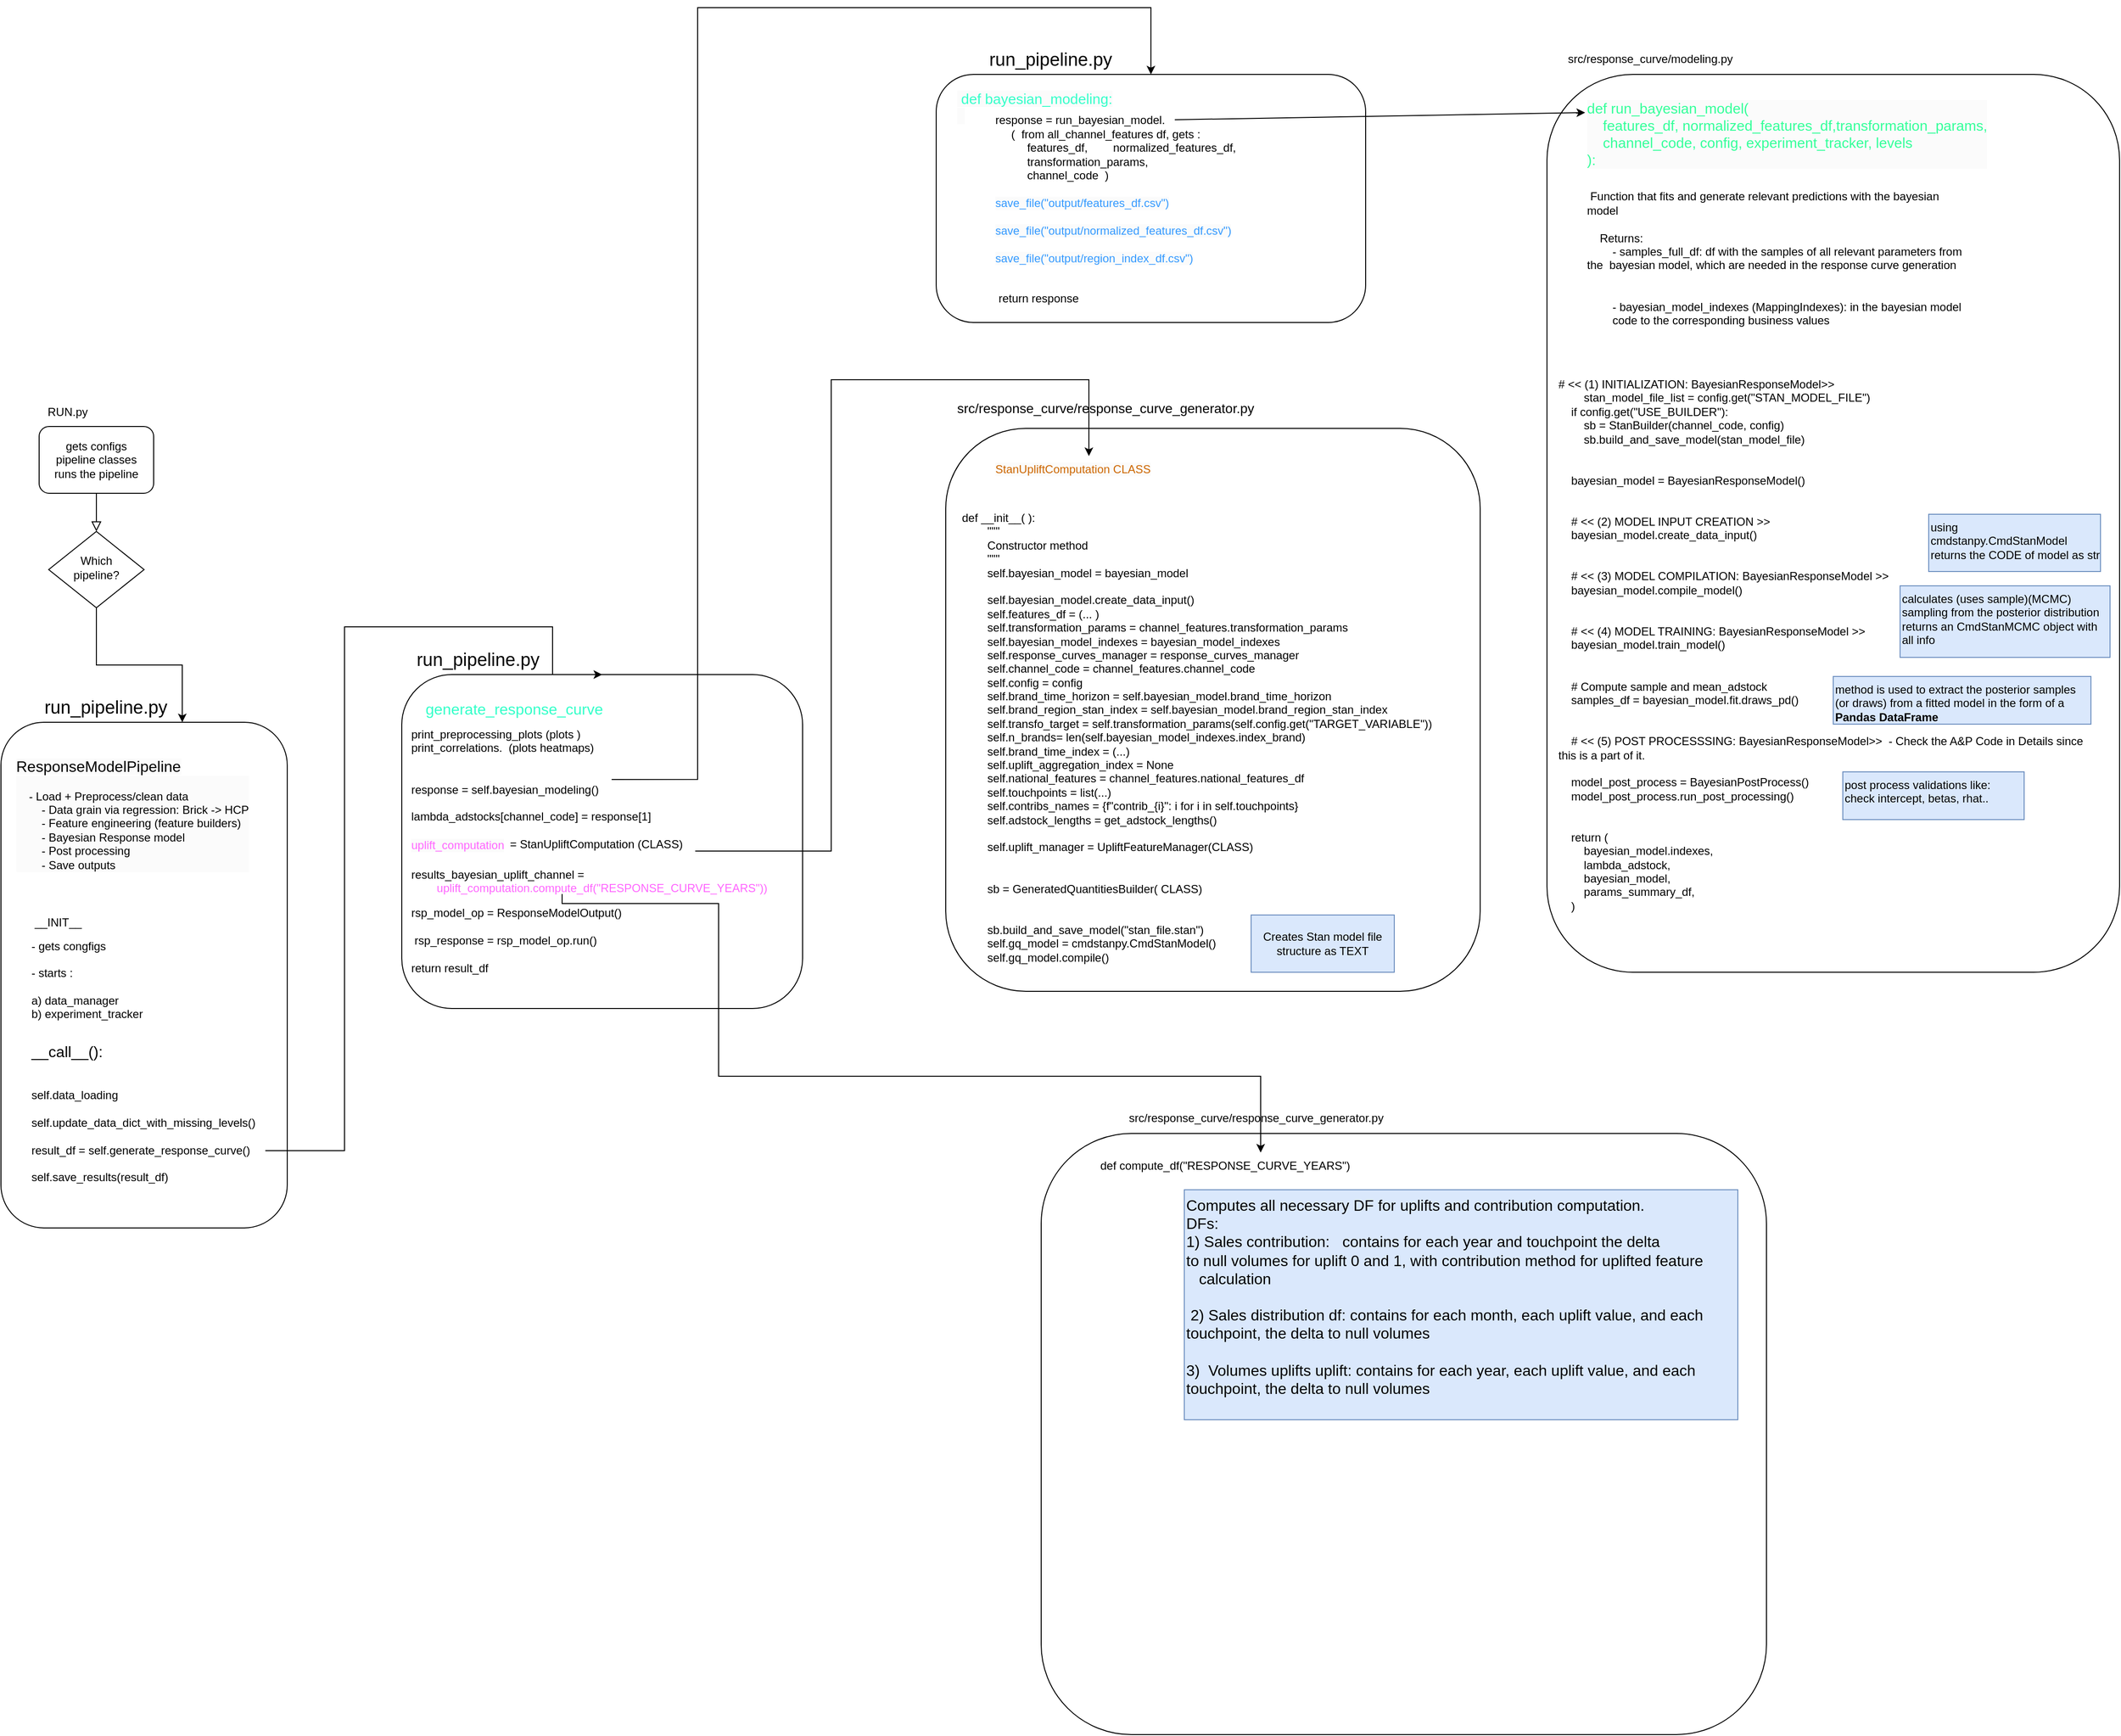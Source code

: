 <mxfile version="24.7.14">
  <diagram id="C5RBs43oDa-KdzZeNtuy" name="Page-1">
    <mxGraphModel dx="989" dy="2658" grid="1" gridSize="10" guides="1" tooltips="1" connect="1" arrows="1" fold="1" page="1" pageScale="1" pageWidth="20000" pageHeight="2000" math="0" shadow="0">
      <root>
        <mxCell id="WIyWlLk6GJQsqaUBKTNV-0" />
        <mxCell id="WIyWlLk6GJQsqaUBKTNV-1" parent="WIyWlLk6GJQsqaUBKTNV-0" />
        <mxCell id="bgpGDWmcntnncIZ7-7qG-19" value="" style="rounded=1;whiteSpace=wrap;html=1;" vertex="1" parent="WIyWlLk6GJQsqaUBKTNV-1">
          <mxGeometry x="1210" y="820" width="760" height="630" as="geometry" />
        </mxCell>
        <mxCell id="bgpGDWmcntnncIZ7-7qG-4" value="" style="rounded=1;whiteSpace=wrap;html=1;" vertex="1" parent="WIyWlLk6GJQsqaUBKTNV-1">
          <mxGeometry x="1110" y="81" width="560" height="590" as="geometry" />
        </mxCell>
        <mxCell id="fa4uJrr_QhnZvR9-6Muc-73" value="" style="rounded=1;whiteSpace=wrap;html=1;" parent="WIyWlLk6GJQsqaUBKTNV-1" vertex="1">
          <mxGeometry x="1740" y="-290" width="600" height="941" as="geometry" />
        </mxCell>
        <mxCell id="WIyWlLk6GJQsqaUBKTNV-2" value="" style="rounded=0;html=1;jettySize=auto;orthogonalLoop=1;fontSize=11;endArrow=block;endFill=0;endSize=8;strokeWidth=1;shadow=0;labelBackgroundColor=none;edgeStyle=orthogonalEdgeStyle;" parent="WIyWlLk6GJQsqaUBKTNV-1" source="WIyWlLk6GJQsqaUBKTNV-3" target="WIyWlLk6GJQsqaUBKTNV-6" edge="1">
          <mxGeometry relative="1" as="geometry" />
        </mxCell>
        <mxCell id="WIyWlLk6GJQsqaUBKTNV-3" value="gets configs&lt;div&gt;pipeline classes&lt;/div&gt;&lt;div&gt;runs the pipeline&lt;/div&gt;" style="rounded=1;whiteSpace=wrap;html=1;fontSize=12;glass=0;strokeWidth=1;shadow=0;" parent="WIyWlLk6GJQsqaUBKTNV-1" vertex="1">
          <mxGeometry x="160" y="79" width="120" height="70" as="geometry" />
        </mxCell>
        <mxCell id="fa4uJrr_QhnZvR9-6Muc-9" value="" style="edgeStyle=orthogonalEdgeStyle;rounded=0;orthogonalLoop=1;jettySize=auto;html=1;" parent="WIyWlLk6GJQsqaUBKTNV-1" source="WIyWlLk6GJQsqaUBKTNV-6" target="WIyWlLk6GJQsqaUBKTNV-7" edge="1">
          <mxGeometry relative="1" as="geometry">
            <Array as="points">
              <mxPoint x="220" y="329" />
              <mxPoint x="310" y="329" />
            </Array>
          </mxGeometry>
        </mxCell>
        <mxCell id="WIyWlLk6GJQsqaUBKTNV-6" value="Which&lt;div&gt;&amp;nbsp;pipeline?&amp;nbsp;&lt;/div&gt;" style="rhombus;whiteSpace=wrap;html=1;shadow=0;fontFamily=Helvetica;fontSize=12;align=center;strokeWidth=1;spacing=6;spacingTop=-4;" parent="WIyWlLk6GJQsqaUBKTNV-1" vertex="1">
          <mxGeometry x="170" y="189" width="100" height="80" as="geometry" />
        </mxCell>
        <mxCell id="WIyWlLk6GJQsqaUBKTNV-7" value="" style="rounded=1;whiteSpace=wrap;html=1;fontSize=12;glass=0;strokeWidth=1;shadow=0;" parent="WIyWlLk6GJQsqaUBKTNV-1" vertex="1">
          <mxGeometry x="120" y="389" width="300" height="530" as="geometry" />
        </mxCell>
        <mxCell id="fa4uJrr_QhnZvR9-6Muc-4" value="RUN.py" style="text;html=1;align=center;verticalAlign=middle;whiteSpace=wrap;rounded=0;" parent="WIyWlLk6GJQsqaUBKTNV-1" vertex="1">
          <mxGeometry x="160" y="49" width="60" height="30" as="geometry" />
        </mxCell>
        <mxCell id="fa4uJrr_QhnZvR9-6Muc-8" value="&lt;font style=&quot;forced-color-adjust: none; color: rgb(0, 0, 0); font-family: Helvetica; font-style: normal; font-variant-ligatures: normal; font-variant-caps: normal; font-weight: 400; letter-spacing: normal; orphans: 2; text-align: center; text-indent: 0px; text-transform: none; widows: 2; word-spacing: 0px; -webkit-text-stroke-width: 0px; white-space: normal; background-color: rgb(251, 251, 251); text-decoration-thickness: initial; text-decoration-style: initial; text-decoration-color: initial; font-size: 16px;&quot;&gt;ResponseModelPipeline&lt;/font&gt;&lt;div style=&quot;forced-color-adjust: none; color: rgb(0, 0, 0); font-family: Helvetica; font-size: 12px; font-style: normal; font-variant-ligatures: normal; font-variant-caps: normal; font-weight: 400; letter-spacing: normal; orphans: 2; text-align: center; text-indent: 0px; text-transform: none; widows: 2; word-spacing: 0px; -webkit-text-stroke-width: 0px; white-space: normal; background-color: rgb(251, 251, 251); text-decoration-thickness: initial; text-decoration-style: initial; text-decoration-color: initial;&quot;&gt;&lt;div style=&quot;forced-color-adjust: none; text-align: left;&quot;&gt;&lt;span style=&quot;forced-color-adjust: none; white-space: pre;&quot;&gt;&lt;span style=&quot;white-space: pre;&quot;&gt;&amp;nbsp;&amp;nbsp;&amp;nbsp;&amp;nbsp;&lt;/span&gt;&lt;/span&gt;&lt;/div&gt;&lt;div style=&quot;forced-color-adjust: none; text-align: left;&quot;&gt;&lt;span style=&quot;forced-color-adjust: none; white-space: pre;&quot;&gt;&lt;span style=&quot;white-space: pre;&quot;&gt;&amp;nbsp;&amp;nbsp;&amp;nbsp;&amp;nbsp;&lt;/span&gt;&lt;/span&gt;- Load + Preprocess/clean data&lt;/div&gt;&lt;div style=&quot;forced-color-adjust: none; text-align: left;&quot;&gt;&amp;nbsp; &amp;nbsp; &amp;nbsp; &amp;nbsp; - Data grain via regression: Brick -&amp;gt; HCP&lt;/div&gt;&lt;div style=&quot;forced-color-adjust: none; text-align: left;&quot;&gt;&amp;nbsp; &amp;nbsp; &amp;nbsp; &amp;nbsp; - Feature engineering (feature builders)&lt;/div&gt;&lt;div style=&quot;forced-color-adjust: none; text-align: left;&quot;&gt;&amp;nbsp; &amp;nbsp; &amp;nbsp; &amp;nbsp; - Bayesian Response model&lt;/div&gt;&lt;div style=&quot;forced-color-adjust: none; text-align: left;&quot;&gt;&amp;nbsp; &amp;nbsp; &amp;nbsp; &amp;nbsp; - Post processing&lt;/div&gt;&lt;div style=&quot;forced-color-adjust: none; text-align: left;&quot;&gt;&amp;nbsp; &amp;nbsp; &amp;nbsp; &amp;nbsp; - Save outputs&lt;/div&gt;&lt;/div&gt;" style="text;whiteSpace=wrap;html=1;" parent="WIyWlLk6GJQsqaUBKTNV-1" vertex="1">
          <mxGeometry x="134" y="419" width="280" height="140" as="geometry" />
        </mxCell>
        <mxCell id="fa4uJrr_QhnZvR9-6Muc-11" value="__INIT__" style="text;html=1;align=center;verticalAlign=middle;whiteSpace=wrap;rounded=0;" parent="WIyWlLk6GJQsqaUBKTNV-1" vertex="1">
          <mxGeometry x="150" y="584" width="60" height="30" as="geometry" />
        </mxCell>
        <mxCell id="fa4uJrr_QhnZvR9-6Muc-12" value="&lt;div&gt;&lt;br&gt;&lt;/div&gt;&lt;div&gt;- gets congfigs&lt;/div&gt;&lt;div&gt;&lt;br&gt;&lt;/div&gt;&lt;div&gt;- starts :&lt;/div&gt;&lt;div&gt;&lt;br&gt;&lt;/div&gt;&lt;div&gt;a) data_manager&lt;/div&gt;&lt;div&gt;b) experiment_tracker&lt;/div&gt;" style="text;html=1;align=left;verticalAlign=middle;whiteSpace=wrap;rounded=0;" parent="WIyWlLk6GJQsqaUBKTNV-1" vertex="1">
          <mxGeometry x="150" y="614" width="140" height="75" as="geometry" />
        </mxCell>
        <mxCell id="fa4uJrr_QhnZvR9-6Muc-16" value="&lt;font style=&quot;font-size: 16px;&quot;&gt;__call__():&lt;/font&gt;&lt;div&gt;&lt;font style=&quot;font-size: 12px;&quot;&gt;&lt;br&gt;&lt;/font&gt;&lt;/div&gt;&lt;div&gt;&lt;font style=&quot;font-size: 12px;&quot;&gt;&lt;br&gt;&lt;/font&gt;&lt;/div&gt;&lt;div&gt;&lt;font style=&quot;font-size: 12px;&quot;&gt;self.data_loading&amp;nbsp;&lt;/font&gt;&lt;/div&gt;&lt;div&gt;&lt;font style=&quot;font-size: 12px;&quot;&gt;&lt;br&gt;&lt;/font&gt;&lt;/div&gt;&lt;div&gt;&lt;font style=&quot;font-size: 12px;&quot;&gt;self.update_data_dict_with_missing_levels()&lt;/font&gt;&lt;/div&gt;&lt;div&gt;&lt;font style=&quot;font-size: 12px;&quot;&gt;&lt;br&gt;&lt;/font&gt;&lt;/div&gt;&lt;div&gt;&lt;font style=&quot;&quot;&gt;&lt;div style=&quot;&quot;&gt;result_df = self.generate_response_curve()&lt;/div&gt;&lt;div style=&quot;&quot;&gt;&lt;br&gt;&lt;/div&gt;&lt;div style=&quot;&quot;&gt;self.save_results(result_df)&lt;/div&gt;&lt;/font&gt;&lt;/div&gt;" style="text;html=1;align=left;verticalAlign=middle;whiteSpace=wrap;rounded=0;" parent="WIyWlLk6GJQsqaUBKTNV-1" vertex="1">
          <mxGeometry x="150" y="719" width="260" height="160" as="geometry" />
        </mxCell>
        <mxCell id="fa4uJrr_QhnZvR9-6Muc-17" value="&lt;font style=&quot;font-size: 19px;&quot;&gt;run_pipeline.py&lt;/font&gt;" style="text;html=1;align=center;verticalAlign=middle;whiteSpace=wrap;rounded=0;" parent="WIyWlLk6GJQsqaUBKTNV-1" vertex="1">
          <mxGeometry x="200" y="359" width="60" height="30" as="geometry" />
        </mxCell>
        <mxCell id="fa4uJrr_QhnZvR9-6Muc-56" value="" style="rounded=1;whiteSpace=wrap;html=1;" parent="WIyWlLk6GJQsqaUBKTNV-1" vertex="1">
          <mxGeometry x="540" y="339" width="420" height="350" as="geometry" />
        </mxCell>
        <mxCell id="fa4uJrr_QhnZvR9-6Muc-57" value="generate_response_curve" style="text;whiteSpace=wrap;fontSize=16;fontColor=#33FFC9;" parent="WIyWlLk6GJQsqaUBKTNV-1" vertex="1">
          <mxGeometry x="562.5" y="359" width="270" height="40" as="geometry" />
        </mxCell>
        <UserObject label="" link="save_file(&quot;output/features_df.csv&quot;&#xa;save_file(&quot;output/normalized_features_df.csv&quot;&#xa;save_file(&quot;output/region_index_df.csv&quot;" id="fa4uJrr_QhnZvR9-6Muc-61">
          <mxCell style="edgeStyle=orthogonalEdgeStyle;rounded=0;orthogonalLoop=1;jettySize=auto;html=1;entryX=0.5;entryY=0;entryDx=0;entryDy=0;" parent="WIyWlLk6GJQsqaUBKTNV-1" target="fa4uJrr_QhnZvR9-6Muc-56" edge="1">
            <mxGeometry x="-0.001" relative="1" as="geometry">
              <mxPoint x="397" y="838" as="sourcePoint" />
              <mxPoint x="320" y="399" as="targetPoint" />
              <Array as="points">
                <mxPoint x="480" y="838" />
                <mxPoint x="480" y="289" />
                <mxPoint x="698" y="289" />
              </Array>
              <mxPoint as="offset" />
            </mxGeometry>
          </mxCell>
        </UserObject>
        <mxCell id="fa4uJrr_QhnZvR9-6Muc-62" value="print_preprocessing_plots (plots )&lt;div&gt;print_correlations.&amp;nbsp; (plots heatmaps)&lt;br&gt;&lt;/div&gt;&lt;div&gt;&lt;br&gt;&lt;/div&gt;&lt;div&gt;&lt;br&gt;&lt;/div&gt;&lt;div&gt;response = self.bayesian_modeling()&lt;br&gt;&lt;/div&gt;&lt;div&gt;&lt;span style=&quot;white-space: pre;&quot;&gt;&#x9;&lt;/span&gt;&lt;br&gt;&lt;/div&gt;&lt;div&gt;&lt;span style=&quot;background-color: initial;&quot;&gt;lambda_adstocks[channel_code] = response[1]&lt;/span&gt;&lt;br&gt;&lt;/div&gt;&lt;div&gt;&lt;div&gt;&lt;br&gt;&lt;/div&gt;&lt;div&gt;&amp;nbsp; &amp;nbsp; &amp;nbsp; &amp;nbsp; &amp;nbsp; &amp;nbsp; &amp;nbsp; &amp;nbsp; &amp;nbsp; &amp;nbsp; &amp;nbsp; &amp;nbsp; &amp;nbsp; &amp;nbsp; &amp;nbsp; &amp;nbsp;= StanUpliftComputation (CLASS)&lt;/div&gt;&lt;/div&gt;&lt;div&gt;&lt;br&gt;&lt;/div&gt;&lt;div&gt;&lt;div&gt;&lt;br&gt;&lt;/div&gt;&lt;/div&gt;&lt;div&gt;&lt;br&gt;&lt;/div&gt;&lt;div&gt;&lt;br&gt;&lt;/div&gt;&lt;div&gt;rsp_model_op = ResponseModelOutput()&lt;br&gt;&lt;/div&gt;&lt;div&gt;&lt;br&gt;&lt;/div&gt;&lt;div&gt;&amp;nbsp;rsp_response = rsp_model_op.run()&lt;br&gt;&lt;/div&gt;&lt;div&gt;&lt;br&gt;&lt;/div&gt;&lt;div&gt;return result_df&lt;br&gt;&lt;/div&gt;" style="text;html=1;align=left;verticalAlign=middle;whiteSpace=wrap;rounded=0;" parent="WIyWlLk6GJQsqaUBKTNV-1" vertex="1">
          <mxGeometry x="547.5" y="389" width="300" height="270" as="geometry" />
        </mxCell>
        <mxCell id="fa4uJrr_QhnZvR9-6Muc-64" value="" style="rounded=1;whiteSpace=wrap;html=1;" parent="WIyWlLk6GJQsqaUBKTNV-1" vertex="1">
          <mxGeometry x="1100" y="-290" width="450" height="260" as="geometry" />
        </mxCell>
        <UserObject label="  &#xa;response = run_bayesian_model. &#xa;     (  from all_channel_features df, gets :&#xa;          features_df,        normalized_features_df,&#xa;          transformation_params,&#xa;          channel_code  )&#xa;&#xa;&#xa;&#xa;&#xa;&#xa;&#xa;&#xa;     &#xa; return response" link="response = run_bayesian_model(&#xa;            all_channel_features[channel_code].features_df,&#xa;            all_channel_features[channel_code].normalized_features_df,&#xa;            all_channel_features[channel_code].transformation_params,&#xa;            all_channel_features[channel_code].channel_code,&#xa;            self.config,&#xa;            self.experiment_tracker,&#xa;            level,&#xa;        )&#xa;&#xa;&#xa;        save_file(&#xa;            data=all_channel_features[channel_code].features_df,&#xa;            file_name=f&#39;{&quot;output/features_df.csv&quot;}&#39;,&#xa;            experiment_tracker=self.experiment_tracker,&#xa;            mlflow_directory=channel_code&#xa;            if level is None&#xa;            else osp.join(level[&quot;speciality&quot;], level[&quot;segment_code&quot;], level[&quot;segment_value&quot;]),&#xa;        )&#xa;        save_file(&#xa;            data=all_channel_features[channel_code].normalized_features_df,&#xa;            file_name=f&#39;{&quot;output/normalized_features_df.csv&quot;}&#39;,&#xa;            experiment_tracker=self.experiment_tracker,&#xa;            mlflow_directory=channel_code&#xa;            if level is None&#xa;            else osp.join(level[&quot;speciality&quot;], level[&quot;segment_code&quot;], level[&quot;segment_value&quot;]),&#xa;        )&#xa;        save_file(&#xa;            data=response[0].region_index_df,&#xa;            file_name=f&#39;{&quot;output/region_index_df.csv&quot;}&#39;,&#xa;            experiment_tracker=self.experiment_tracker,&#xa;            mlflow_directory=channel_code&#xa;            if level is None&#xa;            else osp.join(level[&quot;speciality&quot;], level[&quot;segment_code&quot;], level[&quot;segment_value&quot;]),&#xa;        )&#xa;        return response" id="fa4uJrr_QhnZvR9-6Muc-63">
          <mxCell style="text;whiteSpace=wrap;" parent="WIyWlLk6GJQsqaUBKTNV-1" vertex="1">
            <mxGeometry x="1160" y="-270" width="380" height="240" as="geometry" />
          </mxCell>
        </UserObject>
        <UserObject label="" id="fa4uJrr_QhnZvR9-6Muc-66">
          <mxCell style="edgeStyle=orthogonalEdgeStyle;rounded=0;orthogonalLoop=1;jettySize=auto;html=1;entryX=0.5;entryY=0;entryDx=0;entryDy=0;exitX=0.708;exitY=0.222;exitDx=0;exitDy=0;exitPerimeter=0;" parent="WIyWlLk6GJQsqaUBKTNV-1" source="fa4uJrr_QhnZvR9-6Muc-62" target="fa4uJrr_QhnZvR9-6Muc-64" edge="1">
            <mxGeometry x="-0.001" relative="1" as="geometry">
              <mxPoint x="850" y="779" as="sourcePoint" />
              <mxPoint x="1240.5" y="429.47" as="targetPoint" />
              <Array as="points">
                <mxPoint x="850" y="449" />
                <mxPoint x="850" y="-360" />
                <mxPoint x="1325" y="-360" />
              </Array>
              <mxPoint as="offset" />
            </mxGeometry>
          </mxCell>
        </UserObject>
        <mxCell id="fa4uJrr_QhnZvR9-6Muc-68" value=" &#xa; Function that fits and generate relevant predictions with the bayesian model&#xa;&#xa;    Returns:&#xa;        - samples_full_df: df with the samples of all relevant parameters from the  bayesian model, which are needed in the response curve generation&#xa;&#xa;&#xa;        - bayesian_model_indexes (MappingIndexes): in the bayesian model&#xa;        code to the corresponding business values &#xa;&#xa;&#xa;&#xa;&#xa;&#xa;" style="text;whiteSpace=wrap;" parent="WIyWlLk6GJQsqaUBKTNV-1" vertex="1">
          <mxGeometry x="1780" y="-190" width="400" height="191" as="geometry" />
        </mxCell>
        <UserObject label="src/response_curve/modeling.py" link="src/response_curve/modeling.py" id="fa4uJrr_QhnZvR9-6Muc-69">
          <mxCell style="text;whiteSpace=wrap;" parent="WIyWlLk6GJQsqaUBKTNV-1" vertex="1">
            <mxGeometry x="1760" y="-320" width="210" height="40" as="geometry" />
          </mxCell>
        </UserObject>
        <mxCell id="fa4uJrr_QhnZvR9-6Muc-70" value="&lt;font style=&quot;font-size: 19px;&quot;&gt;run_pipeline.py&lt;/font&gt;" style="text;html=1;align=center;verticalAlign=middle;whiteSpace=wrap;rounded=0;" parent="WIyWlLk6GJQsqaUBKTNV-1" vertex="1">
          <mxGeometry x="590" y="309" width="60" height="30" as="geometry" />
        </mxCell>
        <mxCell id="fa4uJrr_QhnZvR9-6Muc-71" value="&lt;font style=&quot;font-size: 19px;&quot;&gt;run_pipeline.py&lt;/font&gt;" style="text;html=1;align=center;verticalAlign=middle;whiteSpace=wrap;rounded=0;" parent="WIyWlLk6GJQsqaUBKTNV-1" vertex="1">
          <mxGeometry x="1190" y="-320" width="60" height="30" as="geometry" />
        </mxCell>
        <mxCell id="fa4uJrr_QhnZvR9-6Muc-72" value="&lt;font color=&quot;#33ffc9&quot; style=&quot;font-size: 15px;&quot;&gt;&lt;span style=&quot;font-family: Helvetica; font-style: normal; font-variant-ligatures: normal; font-variant-caps: normal; font-weight: 400; letter-spacing: normal; orphans: 2; text-align: left; text-indent: 0px; text-transform: none; widows: 2; word-spacing: 0px; -webkit-text-stroke-width: 0px; white-space: normal; background-color: rgb(251, 251, 251); text-decoration-thickness: initial; text-decoration-style: initial; text-decoration-color: initial; float: none; display: inline !important;&quot;&gt;&amp;nbsp;def bayesian_modeling:&lt;/span&gt;&lt;br style=&quot;forced-color-adjust: none; padding: 0px; margin: 0px; font-family: Helvetica; font-style: normal; font-variant-ligatures: normal; font-variant-caps: normal; font-weight: 400; letter-spacing: normal; orphans: 2; text-align: left; text-indent: 0px; text-transform: none; widows: 2; word-spacing: 0px; -webkit-text-stroke-width: 0px; white-space: normal; background-color: rgb(251, 251, 251); text-decoration-thickness: initial; text-decoration-style: initial; text-decoration-color: initial;&quot;&gt;&lt;span style=&quot;forced-color-adjust: none; padding: 0px; margin: 0px; font-family: Helvetica; font-style: normal; font-variant-ligatures: normal; font-variant-caps: normal; font-weight: 400; letter-spacing: normal; orphans: 2; text-align: left; text-indent: 0px; text-transform: none; widows: 2; word-spacing: 0px; -webkit-text-stroke-width: 0px; background-color: rgb(251, 251, 251); text-decoration-thickness: initial; text-decoration-style: initial; text-decoration-color: initial; white-space: pre;&quot;&gt;&amp;nbsp;&amp;nbsp;&lt;/span&gt;&lt;/font&gt;" style="text;whiteSpace=wrap;html=1;" parent="WIyWlLk6GJQsqaUBKTNV-1" vertex="1">
          <mxGeometry x="1120" y="-280" width="230" height="50" as="geometry" />
        </mxCell>
        <mxCell id="fa4uJrr_QhnZvR9-6Muc-74" value="&lt;div style=&quot;forced-color-adjust: none; padding: 0px; margin: 0px; font-family: Helvetica; font-style: normal; font-variant-ligatures: normal; font-variant-caps: normal; font-weight: 400; letter-spacing: normal; orphans: 2; text-align: left; text-indent: 0px; text-transform: none; widows: 2; word-spacing: 0px; -webkit-text-stroke-width: 0px; white-space: normal; background-color: rgb(251, 251, 251); text-decoration-thickness: initial; text-decoration-style: initial; text-decoration-color: initial; font-size: 15px;&quot;&gt;&lt;font color=&quot;#33ff99&quot; style=&quot;font-size: 15px;&quot;&gt;def run_bayesian_model(&lt;/font&gt;&lt;/div&gt;&lt;div style=&quot;forced-color-adjust: none; padding: 0px; margin: 0px; font-family: Helvetica; font-style: normal; font-variant-ligatures: normal; font-variant-caps: normal; font-weight: 400; letter-spacing: normal; orphans: 2; text-align: left; text-indent: 0px; text-transform: none; widows: 2; word-spacing: 0px; -webkit-text-stroke-width: 0px; white-space: normal; background-color: rgb(251, 251, 251); text-decoration-thickness: initial; text-decoration-style: initial; text-decoration-color: initial; font-size: 15px;&quot;&gt;&lt;font color=&quot;#33ff99&quot; style=&quot;font-size: 15px;&quot;&gt;&amp;nbsp; &amp;nbsp; features_df, normalized_features_df,transformation_params,&lt;/font&gt;&lt;/div&gt;&lt;div style=&quot;forced-color-adjust: none; padding: 0px; margin: 0px; font-family: Helvetica; font-style: normal; font-variant-ligatures: normal; font-variant-caps: normal; font-weight: 400; letter-spacing: normal; orphans: 2; text-align: left; text-indent: 0px; text-transform: none; widows: 2; word-spacing: 0px; -webkit-text-stroke-width: 0px; white-space: normal; background-color: rgb(251, 251, 251); text-decoration-thickness: initial; text-decoration-style: initial; text-decoration-color: initial; font-size: 15px;&quot;&gt;&lt;font color=&quot;#33ff99&quot; style=&quot;font-size: 15px;&quot;&gt;&amp;nbsp; &amp;nbsp; channel_code, config, experiment_tracker, levels&lt;/font&gt;&lt;/div&gt;&lt;div style=&quot;forced-color-adjust: none; padding: 0px; margin: 0px; font-family: Helvetica; font-style: normal; font-variant-ligatures: normal; font-variant-caps: normal; font-weight: 400; letter-spacing: normal; orphans: 2; text-align: left; text-indent: 0px; text-transform: none; widows: 2; word-spacing: 0px; -webkit-text-stroke-width: 0px; white-space: normal; background-color: rgb(251, 251, 251); text-decoration-thickness: initial; text-decoration-style: initial; text-decoration-color: initial; font-size: 15px;&quot;&gt;&lt;font color=&quot;#33ff99&quot; style=&quot;font-size: 15px;&quot;&gt;):&lt;/font&gt;&lt;/div&gt;" style="text;whiteSpace=wrap;html=1;" parent="WIyWlLk6GJQsqaUBKTNV-1" vertex="1">
          <mxGeometry x="1780" y="-270" width="480" height="80" as="geometry" />
        </mxCell>
        <UserObject label="# &lt;&lt; (1) INITIALIZATION: BayesianResponseModel&gt;&gt;&#xa;        stan_model_file_list = config.get(&quot;STAN_MODEL_FILE&quot;)&#xa;    if config.get(&quot;USE_BUILDER&quot;):&#xa;        sb = StanBuilder(channel_code, config)&#xa;        sb.build_and_save_model(stan_model_file)&#xa;&#xa;&#xa;    bayesian_model = BayesianResponseModel()&#xa;&#xa;&#xa;    # &lt;&lt; (2) MODEL INPUT CREATION &gt;&gt;&#xa;    bayesian_model.create_data_input()&#xa;&#xa;&#xa;    # &lt;&lt; (3) MODEL COMPILATION: BayesianResponseModel &gt;&gt;&#xa;    bayesian_model.compile_model()&#xa;&#xa;&#xa;    # &lt;&lt; (4) MODEL TRAINING: BayesianResponseModel &gt;&gt;&#xa;    bayesian_model.train_model()&#xa;&#xa;&#xa;    # Compute sample and mean_adstock&#xa;    samples_df = bayesian_model.fit.draws_pd()&#xa;&#xa;&#xa;    # &lt;&lt; (5) POST PROCESSSING: BayesianResponseModel&gt;&gt;  - Check the A&amp;P Code in Details since this is a part of it.&#xa;  &#xa;    model_post_process = BayesianPostProcess()&#xa;    model_post_process.run_post_processing()&#xa;&#xa;&#xa;    return (&#xa;        bayesian_model.indexes,&#xa;        lambda_adstock,&#xa;        bayesian_model,&#xa;        params_summary_df,&#xa;    )" link="# &lt;&lt; (1) INITIALIZATION: BayesianResponseModel&gt;&gt;&#xa;        stan_model_file_list = config.get(&quot;STAN_MODEL_FILE&quot;)&#xa;    if config.get(&quot;USE_BUILDER&quot;):&#xa;        sb = StanBuilder(channel_code, config)&#xa;        sb.build_and_save_model(stan_model_file)&#xa;&#xa;&#xa;    bayesian_model = BayesianResponseModel()&#xa;&#xa;&#xa;    # &lt;&lt; (2) MODEL INPUT CREATION &gt;&gt;&#xa;    bayesian_model.create_data_input()&#xa;&#xa;&#xa;    # &lt;&lt; (3) MODEL COMPILATION: BayesianResponseModel &gt;&gt;&#xa;    bayesian_model.compile_model()&#xa;&#xa;&#xa;    # &lt;&lt; (4) MODEL TRAINING: BayesianResponseModel &gt;&gt;&#xa;    bayesian_model.train_model()&#xa;&#xa;&#xa;    # Compute sample and mean_adstock&#xa;    samples_df = bayesian_model.fit.draws_pd()&#xa;&#xa;&#xa;    # &lt;&lt; (5) POST PROCESSSING: BayesianResponseModel&gt;&gt;  - Check the A&amp;P Code in Details since this is a part of it.&#xa;  &#xa;    model_post_process = BayesianPostProcess()&#xa;    model_post_process.run_post_processing()&#xa;    return (&#xa;        bayesian_model.indexes,&#xa;        lambda_adstock,&#xa;        bayesian_model,&#xa;        params_summary_df,&#xa;    )" id="fa4uJrr_QhnZvR9-6Muc-75">
          <mxCell style="text;whiteSpace=wrap;" parent="WIyWlLk6GJQsqaUBKTNV-1" vertex="1">
            <mxGeometry x="1750" y="21" width="560" height="560" as="geometry" />
          </mxCell>
        </UserObject>
        <mxCell id="fa4uJrr_QhnZvR9-6Muc-76" value="using &#xa;cmdstanpy.CmdStanModel&#xa;returns the CODE of model as str" style="text;whiteSpace=wrap;fillColor=#dae8fc;strokeColor=#6c8ebf;" parent="WIyWlLk6GJQsqaUBKTNV-1" vertex="1">
          <mxGeometry x="2140" y="171" width="180" height="60" as="geometry" />
        </mxCell>
        <mxCell id="fa4uJrr_QhnZvR9-6Muc-77" value="&lt;div&gt;calculates (uses sample)&lt;span style=&quot;background-color: initial;&quot;&gt;(MCMC)&amp;nbsp;&lt;/span&gt;&lt;/div&gt;&lt;div&gt;&lt;span style=&quot;background-color: initial;&quot;&gt;sampling from the posterior distribution&lt;/span&gt;&lt;/div&gt;&lt;div&gt;&lt;span style=&quot;background-color: initial;&quot;&gt;returns an&amp;nbsp;&lt;/span&gt;&lt;span style=&quot;background-color: initial;&quot;&gt;CmdStanMCMC object with all info&lt;/span&gt;&lt;/div&gt;" style="text;whiteSpace=wrap;html=1;fillColor=#dae8fc;strokeColor=#6c8ebf;" parent="WIyWlLk6GJQsqaUBKTNV-1" vertex="1">
          <mxGeometry x="2110" y="246" width="220" height="75" as="geometry" />
        </mxCell>
        <mxCell id="fa4uJrr_QhnZvR9-6Muc-79" value="method is used to extract the posterior samples (or draws) from a fitted model in the form of a &lt;strong&gt;Pandas DataFrame&lt;/strong&gt;" style="text;whiteSpace=wrap;html=1;fillColor=#dae8fc;strokeColor=#6c8ebf;" parent="WIyWlLk6GJQsqaUBKTNV-1" vertex="1">
          <mxGeometry x="2040" y="341" width="270" height="50" as="geometry" />
        </mxCell>
        <mxCell id="fa4uJrr_QhnZvR9-6Muc-81" value="" style="endArrow=classic;html=1;rounded=0;entryX=0;entryY=0.25;entryDx=0;entryDy=0;exitX=1;exitY=0.75;exitDx=0;exitDy=0;" parent="WIyWlLk6GJQsqaUBKTNV-1" source="fa4uJrr_QhnZvR9-6Muc-72" target="fa4uJrr_QhnZvR9-6Muc-74" edge="1">
          <mxGeometry width="50" height="50" relative="1" as="geometry">
            <mxPoint x="1390" y="-229" as="sourcePoint" />
            <mxPoint x="1440" y="-279" as="targetPoint" />
          </mxGeometry>
        </mxCell>
        <mxCell id="bgpGDWmcntnncIZ7-7qG-0" value="post process validations like:&#xa;check intercept, betas, rhat.." style="text;whiteSpace=wrap;fillColor=#dae8fc;strokeColor=#6c8ebf;" vertex="1" parent="WIyWlLk6GJQsqaUBKTNV-1">
          <mxGeometry x="2050" y="441" width="190" height="50" as="geometry" />
        </mxCell>
        <UserObject label="&lt;font color=&quot;#3399ff&quot;&gt;&lt;span style=&quot;font-family: Helvetica; font-size: 12px; font-style: normal; font-variant-ligatures: normal; font-variant-caps: normal; font-weight: 400; letter-spacing: normal; orphans: 2; text-align: left; text-indent: 0px; text-transform: none; widows: 2; word-spacing: 0px; -webkit-text-stroke-width: 0px; white-space: normal; background-color: rgb(251, 251, 251); text-decoration-thickness: initial; text-decoration-style: initial; text-decoration-color: initial; float: none; display: inline !important;&quot;&gt;save_file(&quot;output/features_df.csv&quot;)&lt;/span&gt;&lt;br style=&quot;forced-color-adjust: none; padding: 0px; margin: 0px; font-family: Helvetica; font-size: 12px; font-style: normal; font-variant-ligatures: normal; font-variant-caps: normal; font-weight: 400; letter-spacing: normal; orphans: 2; text-align: left; text-indent: 0px; text-transform: none; widows: 2; word-spacing: 0px; -webkit-text-stroke-width: 0px; white-space: normal; background-color: rgb(251, 251, 251); text-decoration-thickness: initial; text-decoration-style: initial; text-decoration-color: initial;&quot;&gt;&lt;br style=&quot;forced-color-adjust: none; padding: 0px; margin: 0px; font-family: Helvetica; font-size: 12px; font-style: normal; font-variant-ligatures: normal; font-variant-caps: normal; font-weight: 400; letter-spacing: normal; orphans: 2; text-align: left; text-indent: 0px; text-transform: none; widows: 2; word-spacing: 0px; -webkit-text-stroke-width: 0px; white-space: normal; background-color: rgb(251, 251, 251); text-decoration-thickness: initial; text-decoration-style: initial; text-decoration-color: initial;&quot;&gt;&lt;span style=&quot;font-family: Helvetica; font-size: 12px; font-style: normal; font-variant-ligatures: normal; font-variant-caps: normal; font-weight: 400; letter-spacing: normal; orphans: 2; text-align: left; text-indent: 0px; text-transform: none; widows: 2; word-spacing: 0px; -webkit-text-stroke-width: 0px; white-space: normal; background-color: rgb(251, 251, 251); text-decoration-thickness: initial; text-decoration-style: initial; text-decoration-color: initial; float: none; display: inline !important;&quot;&gt;save_file(&quot;output/normalized_features_df.csv&quot;)&lt;/span&gt;&lt;br style=&quot;forced-color-adjust: none; padding: 0px; margin: 0px; font-family: Helvetica; font-size: 12px; font-style: normal; font-variant-ligatures: normal; font-variant-caps: normal; font-weight: 400; letter-spacing: normal; orphans: 2; text-align: left; text-indent: 0px; text-transform: none; widows: 2; word-spacing: 0px; -webkit-text-stroke-width: 0px; white-space: normal; background-color: rgb(251, 251, 251); text-decoration-thickness: initial; text-decoration-style: initial; text-decoration-color: initial;&quot;&gt;&lt;br style=&quot;forced-color-adjust: none; padding: 0px; margin: 0px; font-family: Helvetica; font-size: 12px; font-style: normal; font-variant-ligatures: normal; font-variant-caps: normal; font-weight: 400; letter-spacing: normal; orphans: 2; text-align: left; text-indent: 0px; text-transform: none; widows: 2; word-spacing: 0px; -webkit-text-stroke-width: 0px; white-space: normal; background-color: rgb(251, 251, 251); text-decoration-thickness: initial; text-decoration-style: initial; text-decoration-color: initial;&quot;&gt;&lt;span style=&quot;font-family: Helvetica; font-size: 12px; font-style: normal; font-variant-ligatures: normal; font-variant-caps: normal; font-weight: 400; letter-spacing: normal; orphans: 2; text-align: left; text-indent: 0px; text-transform: none; widows: 2; word-spacing: 0px; -webkit-text-stroke-width: 0px; white-space: normal; background-color: rgb(251, 251, 251); text-decoration-thickness: initial; text-decoration-style: initial; text-decoration-color: initial; float: none; display: inline !important;&quot;&gt;save_file(&quot;output/region_index_df.csv&quot;)&lt;/span&gt;&lt;/font&gt;" link="&lt;span style=&quot;color: rgb(0, 0, 0); font-family: Helvetica; font-size: 12px; font-style: normal; font-variant-ligatures: normal; font-variant-caps: normal; font-weight: 400; letter-spacing: normal; orphans: 2; text-align: left; text-indent: 0px; text-transform: none; widows: 2; word-spacing: 0px; -webkit-text-stroke-width: 0px; white-space: normal; background-color: rgb(251, 251, 251); text-decoration-thickness: initial; text-decoration-style: initial; text-decoration-color: initial; display: inline !important; float: none;&quot;&gt;save_file(&quot;output/features_df.csv&quot;)&lt;/span&gt;&lt;br style=&quot;forced-color-adjust: none; padding: 0px; margin: 0px; color: rgb(0, 0, 0); font-family: Helvetica; font-size: 12px; font-style: normal; font-variant-ligatures: normal; font-variant-caps: normal; font-weight: 400; letter-spacing: normal; orphans: 2; text-align: left; text-indent: 0px; text-transform: none; widows: 2; word-spacing: 0px; -webkit-text-stroke-width: 0px; white-space: normal; background-color: rgb(251, 251, 251); text-decoration-thickness: initial; text-decoration-style: initial; text-decoration-color: initial;&quot;&gt;&lt;br style=&quot;forced-color-adjust: none; padding: 0px; margin: 0px; color: rgb(0, 0, 0); font-family: Helvetica; font-size: 12px; font-style: normal; font-variant-ligatures: normal; font-variant-caps: normal; font-weight: 400; letter-spacing: normal; orphans: 2; text-align: left; text-indent: 0px; text-transform: none; widows: 2; word-spacing: 0px; -webkit-text-stroke-width: 0px; white-space: normal; background-color: rgb(251, 251, 251); text-decoration-thickness: initial; text-decoration-style: initial; text-decoration-color: initial;&quot;&gt;&lt;br style=&quot;forced-color-adjust: none; padding: 0px; margin: 0px; color: rgb(0, 0, 0); font-family: Helvetica; font-size: 12px; font-style: normal; font-variant-ligatures: normal; font-variant-caps: normal; font-weight: 400; letter-spacing: normal; orphans: 2; text-align: left; text-indent: 0px; text-transform: none; widows: 2; word-spacing: 0px; -webkit-text-stroke-width: 0px; white-space: normal; background-color: rgb(251, 251, 251); text-decoration-thickness: initial; text-decoration-style: initial; text-decoration-color: initial;&quot;&gt;&lt;span style=&quot;color: rgb(0, 0, 0); font-family: Helvetica; font-size: 12px; font-style: normal; font-variant-ligatures: normal; font-variant-caps: normal; font-weight: 400; letter-spacing: normal; orphans: 2; text-align: left; text-indent: 0px; text-transform: none; widows: 2; word-spacing: 0px; -webkit-text-stroke-width: 0px; white-space: normal; background-color: rgb(251, 251, 251); text-decoration-thickness: initial; text-decoration-style: initial; text-decoration-color: initial; display: inline !important; float: none;&quot;&gt;save_file(&quot;output/normalized_features_df.csv&quot;)&lt;/span&gt;&lt;br style=&quot;forced-color-adjust: none; padding: 0px; margin: 0px; color: rgb(0, 0, 0); font-family: Helvetica; font-size: 12px; font-style: normal; font-variant-ligatures: normal; font-variant-caps: normal; font-weight: 400; letter-spacing: normal; orphans: 2; text-align: left; text-indent: 0px; text-transform: none; widows: 2; word-spacing: 0px; -webkit-text-stroke-width: 0px; white-space: normal; background-color: rgb(251, 251, 251); text-decoration-thickness: initial; text-decoration-style: initial; text-decoration-color: initial;&quot;&gt;&lt;br style=&quot;forced-color-adjust: none; padding: 0px; margin: 0px; color: rgb(0, 0, 0); font-family: Helvetica; font-size: 12px; font-style: normal; font-variant-ligatures: normal; font-variant-caps: normal; font-weight: 400; letter-spacing: normal; orphans: 2; text-align: left; text-indent: 0px; text-transform: none; widows: 2; word-spacing: 0px; -webkit-text-stroke-width: 0px; white-space: normal; background-color: rgb(251, 251, 251); text-decoration-thickness: initial; text-decoration-style: initial; text-decoration-color: initial;&quot;&gt;&lt;span style=&quot;color: rgb(0, 0, 0); font-family: Helvetica; font-size: 12px; font-style: normal; font-variant-ligatures: normal; font-variant-caps: normal; font-weight: 400; letter-spacing: normal; orphans: 2; text-align: left; text-indent: 0px; text-transform: none; widows: 2; word-spacing: 0px; -webkit-text-stroke-width: 0px; white-space: normal; background-color: rgb(251, 251, 251); text-decoration-thickness: initial; text-decoration-style: initial; text-decoration-color: initial; display: inline !important; float: none;&quot;&gt;save_file(&quot;output/region_index_df.csv&quot;)&lt;/span&gt;&lt;br style=&quot;forced-color-adjust: none; padding: 0px; margin: 0px; color: rgb(0, 0, 0); font-family: Helvetica; font-size: 12px; font-style: normal; font-variant-ligatures: normal; font-variant-caps: normal; font-weight: 400; letter-spacing: normal; orphans: 2; text-align: left; text-indent: 0px; text-transform: none; widows: 2; word-spacing: 0px; -webkit-text-stroke-width: 0px; white-space: normal; background-color: rgb(251, 251, 251); text-decoration-thickness: initial; text-decoration-style: initial; text-decoration-color: initial;&quot;&gt;" id="bgpGDWmcntnncIZ7-7qG-1">
          <mxCell style="text;whiteSpace=wrap;html=1;" vertex="1" parent="WIyWlLk6GJQsqaUBKTNV-1">
            <mxGeometry x="1160" y="-169" width="280" height="100" as="geometry" />
          </mxCell>
        </UserObject>
        <UserObject label="src/response_curve/response_curve_generator.py" link="src/response_curve/response_curve_generator.py" id="bgpGDWmcntnncIZ7-7qG-3">
          <mxCell style="text;whiteSpace=wrap;strokeWidth=2;fontSize=14;" vertex="1" parent="WIyWlLk6GJQsqaUBKTNV-1">
            <mxGeometry x="1120" y="45" width="370" height="40" as="geometry" />
          </mxCell>
        </UserObject>
        <mxCell id="bgpGDWmcntnncIZ7-7qG-6" value="&lt;span style=&quot;font-family: Helvetica; font-size: 12px; font-style: normal; font-variant-ligatures: normal; font-variant-caps: normal; font-weight: 400; letter-spacing: normal; orphans: 2; text-align: left; text-indent: 0px; text-transform: none; widows: 2; word-spacing: 0px; -webkit-text-stroke-width: 0px; white-space: normal; background-color: rgb(251, 251, 251); text-decoration-thickness: initial; text-decoration-style: initial; text-decoration-color: initial; float: none; display: inline !important;&quot;&gt;&lt;font color=&quot;#cc6600&quot;&gt;StanUpliftComputation CLASS&lt;/font&gt;&lt;/span&gt;" style="text;whiteSpace=wrap;html=1;" vertex="1" parent="WIyWlLk6GJQsqaUBKTNV-1">
          <mxGeometry x="1160" y="110" width="200" height="40" as="geometry" />
        </mxCell>
        <UserObject label="def __init__( ):&#xa;        &quot;&quot;&quot;&#xa;        Constructor method&#xa;        &quot;&quot;&quot;&#xa;        self.bayesian_model = bayesian_model&#xa;        &#xa;        self.bayesian_model.create_data_input()&#xa;        self.features_df = (... )&#xa;        self.transformation_params = channel_features.transformation_params&#xa;        self.bayesian_model_indexes = bayesian_model_indexes&#xa;        self.response_curves_manager = response_curves_manager&#xa;        self.channel_code = channel_features.channel_code&#xa;        self.config = config&#xa;        self.brand_time_horizon = self.bayesian_model.brand_time_horizon&#xa;        self.brand_region_stan_index = self.bayesian_model.brand_region_stan_index&#xa;        self.transfo_target = self.transformation_params(self.config.get(&quot;TARGET_VARIABLE&quot;))&#xa;        self.n_brands= len(self.bayesian_model_indexes.index_brand)&#xa;        self.brand_time_index = (...)&#xa;        self.uplift_aggregation_index = None&#xa;        self.national_features = channel_features.national_features_df&#xa;        self.touchpoints = list(...)&#xa;        self.contribs_names = {f&quot;contrib_{i}&quot;: i for i in self.touchpoints}&#xa;        self.adstock_lengths = get_adstock_lengths()&#xa;&#xa;        self.uplift_manager = UpliftFeatureManager(CLASS)&#xa;&#xa;&#xa;        sb = GeneratedQuantitiesBuilder( CLASS)&#xa;&#xa;&#xa;        sb.build_and_save_model(&quot;stan_file.stan&quot;)&#xa;        self.gq_model = cmdstanpy.CmdStanModel()&#xa;        self.gq_model.compile()" link="def __init__( ):&#xa;        &quot;&quot;&quot;&#xa;        Constructor method&#xa;        &quot;&quot;&quot;&#xa;        self.bayesian_model = bayesian_model&#xa;        &#xa;        self.bayesian_model.create_data_input()&#xa;        self.features_df = (... )&#xa;        self.transformation_params = channel_features.transformation_params&#xa;        self.bayesian_model_indexes = bayesian_model_indexes&#xa;        self.response_curves_manager = response_curves_manager&#xa;        self.channel_code = channel_features.channel_code&#xa;        self.config = config&#xa;        self.brand_time_horizon = self.bayesian_model.brand_time_horizon&#xa;        self.brand_region_stan_index = self.bayesian_model.brand_region_stan_index&#xa;&#xa;&#xa;        self.transfo_target = self.transformation_params(self.config.get(&quot;TARGET_VARIABLE&quot;))&#xa;        self.n_brands = len(self.bayesian_model_indexes.index_brand)&#xa;        self.brand_time_index = (...)&#xa;&#xa;&#xa;        self.uplift_aggregation_index = None&#xa;        self.national_features = channel_features.national_features_df&#xa;&#xa;&#xa;        self.touchpoints = list(...)&#xa;        self.contribs_names = {f&quot;contrib_{i}&quot;: i for i in self.touchpoints}&#xa;        self.adstock_lengths = get_adstock_lengths()&#xa;        self.uplift_manager = UpliftFeatureManager(CLASS)&#xa;&#xa;&#xa;        sb = GeneratedQuantitiesBuilder( )&#xa;        sb.build_and_save_model(&quot;stan_file.stan&quot;)&#xa;        self.gq_model = cmdstanpy.CmdStanModel()&#xa;        self.gq_model.compile()" id="bgpGDWmcntnncIZ7-7qG-7">
          <mxCell style="text;whiteSpace=wrap;" vertex="1" parent="WIyWlLk6GJQsqaUBKTNV-1">
            <mxGeometry x="1125" y="161" width="530" height="540" as="geometry" />
          </mxCell>
        </UserObject>
        <mxCell id="bgpGDWmcntnncIZ7-7qG-9" value="Creates Stan model file structure as TEXT" style="text;html=1;align=center;verticalAlign=middle;whiteSpace=wrap;rounded=0;fillColor=#dae8fc;strokeColor=#6c8ebf;" vertex="1" parent="WIyWlLk6GJQsqaUBKTNV-1">
          <mxGeometry x="1430" y="591" width="150" height="60" as="geometry" />
        </mxCell>
        <UserObject label="" link="save_file(&quot;output/features_df.csv&quot;&#xa;save_file(&quot;output/normalized_features_df.csv&quot;&#xa;save_file(&quot;output/region_index_df.csv&quot;" id="bgpGDWmcntnncIZ7-7qG-10">
          <mxCell style="edgeStyle=orthogonalEdgeStyle;rounded=0;orthogonalLoop=1;jettySize=auto;html=1;exitX=1;exitY=0.5;exitDx=0;exitDy=0;entryX=0.5;entryY=0;entryDx=0;entryDy=0;" edge="1" parent="WIyWlLk6GJQsqaUBKTNV-1" source="fa4uJrr_QhnZvR9-6Muc-62" target="bgpGDWmcntnncIZ7-7qG-6">
            <mxGeometry x="-0.001" relative="1" as="geometry">
              <mxPoint x="1000" y="558" as="sourcePoint" />
              <mxPoint x="1277.059" y="641.0" as="targetPoint" />
              <Array as="points">
                <mxPoint x="990" y="524" />
                <mxPoint x="990" y="30" />
                <mxPoint x="1260" y="30" />
              </Array>
              <mxPoint as="offset" />
            </mxGeometry>
          </mxCell>
        </UserObject>
        <mxCell id="bgpGDWmcntnncIZ7-7qG-14" value="&lt;div style=&quot;forced-color-adjust: none;&quot;&gt;&lt;div style=&quot;forced-color-adjust: none;&quot;&gt;results_bayesian_uplift_channel = &lt;span style=&quot;white-space: pre;&quot;&gt;&#x9;&lt;/span&gt;&lt;font color=&quot;#ff66ff&quot;&gt;uplift_computation.compute_df(&lt;span style=&quot;forced-color-adjust: none; background-color: initial;&quot;&gt;&quot;RESPONSE_CURVE_YEARS&quot;)&lt;/span&gt;&lt;span style=&quot;forced-color-adjust: none; background-color: initial;&quot;&gt;)&lt;/span&gt;&lt;/font&gt;&lt;/div&gt;&lt;/div&gt;&lt;div style=&quot;forced-color-adjust: none;&quot;&gt;&lt;br style=&quot;forced-color-adjust: none; color: rgb(0, 0, 0); font-family: Helvetica; font-size: 12px; font-style: normal; font-variant-ligatures: normal; font-variant-caps: normal; font-weight: 400; letter-spacing: normal; orphans: 2; text-align: left; text-indent: 0px; text-transform: none; widows: 2; word-spacing: 0px; -webkit-text-stroke-width: 0px; white-space: normal; background-color: rgb(251, 251, 251); text-decoration-thickness: initial; text-decoration-style: initial; text-decoration-color: initial;&quot;&gt;&lt;/div&gt;" style="text;whiteSpace=wrap;html=1;" vertex="1" parent="WIyWlLk6GJQsqaUBKTNV-1">
          <mxGeometry x="547.5" y="535" width="402.5" height="70" as="geometry" />
        </mxCell>
        <mxCell id="bgpGDWmcntnncIZ7-7qG-15" value="&lt;span style=&quot;font-family: Helvetica; font-size: 12px; font-style: normal; font-variant-ligatures: normal; font-variant-caps: normal; font-weight: 400; letter-spacing: normal; orphans: 2; text-align: left; text-indent: 0px; text-transform: none; widows: 2; word-spacing: 0px; -webkit-text-stroke-width: 0px; white-space: normal; background-color: rgb(251, 251, 251); text-decoration-thickness: initial; text-decoration-style: initial; text-decoration-color: initial; float: none; display: inline !important;&quot;&gt;&lt;font color=&quot;#ff66ff&quot;&gt;uplift_computation&lt;/font&gt;&lt;/span&gt;" style="text;whiteSpace=wrap;html=1;" vertex="1" parent="WIyWlLk6GJQsqaUBKTNV-1">
          <mxGeometry x="547.5" y="504" width="130" height="40" as="geometry" />
        </mxCell>
        <UserObject label="" link="save_file(&quot;output/features_df.csv&quot;&#xa;save_file(&quot;output/normalized_features_df.csv&quot;&#xa;save_file(&quot;output/region_index_df.csv&quot;" id="bgpGDWmcntnncIZ7-7qG-17">
          <mxCell style="edgeStyle=orthogonalEdgeStyle;rounded=0;orthogonalLoop=1;jettySize=auto;html=1;entryX=0.5;entryY=0;entryDx=0;entryDy=0;" edge="1" parent="WIyWlLk6GJQsqaUBKTNV-1" target="bgpGDWmcntnncIZ7-7qG-18">
            <mxGeometry x="-0.001" relative="1" as="geometry">
              <mxPoint x="708" y="569" as="sourcePoint" />
              <mxPoint x="1340" y="880" as="targetPoint" />
              <Array as="points">
                <mxPoint x="708" y="579" />
                <mxPoint x="872" y="579" />
                <mxPoint x="872" y="760" />
                <mxPoint x="1440" y="760" />
              </Array>
              <mxPoint as="offset" />
            </mxGeometry>
          </mxCell>
        </UserObject>
        <UserObject label="def compute_df(&quot;RESPONSE_CURVE_YEARS&quot;)" link="uplift_computation.compute_df(&#xa;                self.config.get(&quot;RESPONSE_CURVE_YEARS&quot;)" id="bgpGDWmcntnncIZ7-7qG-18">
          <mxCell style="text;whiteSpace=wrap;" vertex="1" parent="WIyWlLk6GJQsqaUBKTNV-1">
            <mxGeometry x="1270" y="840" width="340" height="50" as="geometry" />
          </mxCell>
        </UserObject>
        <UserObject label="src/response_curve/response_curve_generator.py" link="src/response_curve/response_curve_generator.py" id="bgpGDWmcntnncIZ7-7qG-20">
          <mxCell style="text;whiteSpace=wrap;" vertex="1" parent="WIyWlLk6GJQsqaUBKTNV-1">
            <mxGeometry x="1300" y="790" width="300" height="40" as="geometry" />
          </mxCell>
        </UserObject>
        <mxCell id="bgpGDWmcntnncIZ7-7qG-21" value="Computes all necessary DF for uplifts and contribution computation.&#xa;DFs:&#xa;1) Sales contribution:   contains for each year and touchpoint the delta&#xa;to null volumes for uplift 0 and 1, with contribution method for uplifted feature&#xa;   calculation&#xa;&#xa; 2) Sales distribution df: contains for each month, each uplift value, and each touchpoint, the delta to null volumes&#xa;&#xa;3)  Volumes uplifts uplift: contains for each year, each uplift value, and each touchpoint, the delta to null volumes" style="text;whiteSpace=wrap;fillColor=#dae8fc;strokeColor=#6c8ebf;fontSize=16;align=left;" vertex="1" parent="WIyWlLk6GJQsqaUBKTNV-1">
          <mxGeometry x="1360" y="879" width="580" height="241" as="geometry" />
        </mxCell>
      </root>
    </mxGraphModel>
  </diagram>
</mxfile>
